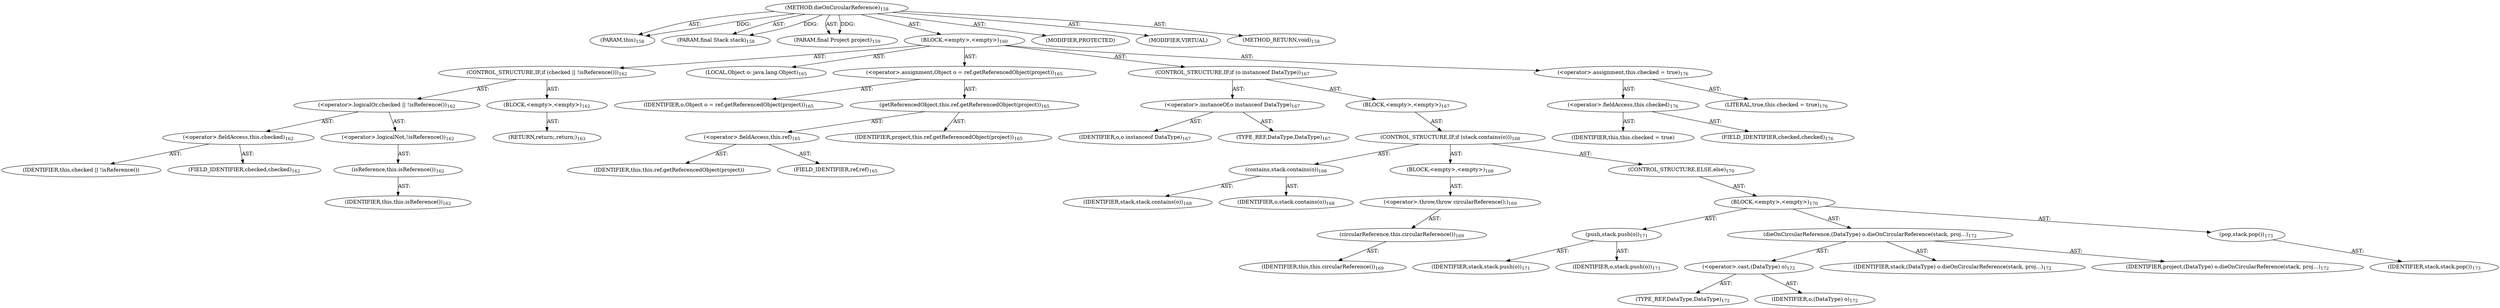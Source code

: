 digraph "dieOnCircularReference" {  
"111669149700" [label = <(METHOD,dieOnCircularReference)<SUB>158</SUB>> ]
"115964116993" [label = <(PARAM,this)<SUB>158</SUB>> ]
"115964117003" [label = <(PARAM,final Stack stack)<SUB>158</SUB>> ]
"115964117004" [label = <(PARAM,final Project project)<SUB>159</SUB>> ]
"25769803780" [label = <(BLOCK,&lt;empty&gt;,&lt;empty&gt;)<SUB>160</SUB>> ]
"47244640256" [label = <(CONTROL_STRUCTURE,IF,if (checked || !isReference()))<SUB>162</SUB>> ]
"30064771081" [label = <(&lt;operator&gt;.logicalOr,checked || !isReference())<SUB>162</SUB>> ]
"30064771082" [label = <(&lt;operator&gt;.fieldAccess,this.checked)<SUB>162</SUB>> ]
"68719476754" [label = <(IDENTIFIER,this,checked || !isReference())> ]
"55834574853" [label = <(FIELD_IDENTIFIER,checked,checked)<SUB>162</SUB>> ]
"30064771083" [label = <(&lt;operator&gt;.logicalNot,!isReference())<SUB>162</SUB>> ]
"30064771084" [label = <(isReference,this.isReference())<SUB>162</SUB>> ]
"68719476737" [label = <(IDENTIFIER,this,this.isReference())<SUB>162</SUB>> ]
"25769803781" [label = <(BLOCK,&lt;empty&gt;,&lt;empty&gt;)<SUB>162</SUB>> ]
"146028888066" [label = <(RETURN,return;,return;)<SUB>163</SUB>> ]
"94489280512" [label = <(LOCAL,Object o: java.lang.Object)<SUB>165</SUB>> ]
"30064771085" [label = <(&lt;operator&gt;.assignment,Object o = ref.getReferencedObject(project))<SUB>165</SUB>> ]
"68719476755" [label = <(IDENTIFIER,o,Object o = ref.getReferencedObject(project))<SUB>165</SUB>> ]
"30064771086" [label = <(getReferencedObject,this.ref.getReferencedObject(project))<SUB>165</SUB>> ]
"30064771087" [label = <(&lt;operator&gt;.fieldAccess,this.ref)<SUB>165</SUB>> ]
"68719476756" [label = <(IDENTIFIER,this,this.ref.getReferencedObject(project))> ]
"55834574854" [label = <(FIELD_IDENTIFIER,ref,ref)<SUB>165</SUB>> ]
"68719476757" [label = <(IDENTIFIER,project,this.ref.getReferencedObject(project))<SUB>165</SUB>> ]
"47244640257" [label = <(CONTROL_STRUCTURE,IF,if (o instanceof DataType))<SUB>167</SUB>> ]
"30064771088" [label = <(&lt;operator&gt;.instanceOf,o instanceof DataType)<SUB>167</SUB>> ]
"68719476758" [label = <(IDENTIFIER,o,o instanceof DataType)<SUB>167</SUB>> ]
"180388626432" [label = <(TYPE_REF,DataType,DataType)<SUB>167</SUB>> ]
"25769803782" [label = <(BLOCK,&lt;empty&gt;,&lt;empty&gt;)<SUB>167</SUB>> ]
"47244640258" [label = <(CONTROL_STRUCTURE,IF,if (stack.contains(o)))<SUB>168</SUB>> ]
"30064771089" [label = <(contains,stack.contains(o))<SUB>168</SUB>> ]
"68719476759" [label = <(IDENTIFIER,stack,stack.contains(o))<SUB>168</SUB>> ]
"68719476760" [label = <(IDENTIFIER,o,stack.contains(o))<SUB>168</SUB>> ]
"25769803783" [label = <(BLOCK,&lt;empty&gt;,&lt;empty&gt;)<SUB>168</SUB>> ]
"30064771090" [label = <(&lt;operator&gt;.throw,throw circularReference();)<SUB>169</SUB>> ]
"30064771091" [label = <(circularReference,this.circularReference())<SUB>169</SUB>> ]
"68719476738" [label = <(IDENTIFIER,this,this.circularReference())<SUB>169</SUB>> ]
"47244640259" [label = <(CONTROL_STRUCTURE,ELSE,else)<SUB>170</SUB>> ]
"25769803784" [label = <(BLOCK,&lt;empty&gt;,&lt;empty&gt;)<SUB>170</SUB>> ]
"30064771092" [label = <(push,stack.push(o))<SUB>171</SUB>> ]
"68719476761" [label = <(IDENTIFIER,stack,stack.push(o))<SUB>171</SUB>> ]
"68719476762" [label = <(IDENTIFIER,o,stack.push(o))<SUB>171</SUB>> ]
"30064771093" [label = <(dieOnCircularReference,(DataType) o.dieOnCircularReference(stack, proj...)<SUB>172</SUB>> ]
"30064771094" [label = <(&lt;operator&gt;.cast,(DataType) o)<SUB>172</SUB>> ]
"180388626433" [label = <(TYPE_REF,DataType,DataType)<SUB>172</SUB>> ]
"68719476763" [label = <(IDENTIFIER,o,(DataType) o)<SUB>172</SUB>> ]
"68719476764" [label = <(IDENTIFIER,stack,(DataType) o.dieOnCircularReference(stack, proj...)<SUB>172</SUB>> ]
"68719476765" [label = <(IDENTIFIER,project,(DataType) o.dieOnCircularReference(stack, proj...)<SUB>172</SUB>> ]
"30064771095" [label = <(pop,stack.pop())<SUB>173</SUB>> ]
"68719476766" [label = <(IDENTIFIER,stack,stack.pop())<SUB>173</SUB>> ]
"30064771096" [label = <(&lt;operator&gt;.assignment,this.checked = true)<SUB>176</SUB>> ]
"30064771097" [label = <(&lt;operator&gt;.fieldAccess,this.checked)<SUB>176</SUB>> ]
"68719476767" [label = <(IDENTIFIER,this,this.checked = true)> ]
"55834574855" [label = <(FIELD_IDENTIFIER,checked,checked)<SUB>176</SUB>> ]
"90194313218" [label = <(LITERAL,true,this.checked = true)<SUB>176</SUB>> ]
"133143986187" [label = <(MODIFIER,PROTECTED)> ]
"133143986188" [label = <(MODIFIER,VIRTUAL)> ]
"128849018884" [label = <(METHOD_RETURN,void)<SUB>158</SUB>> ]
  "111669149700" -> "115964116993"  [ label = "AST: "] 
  "111669149700" -> "115964117003"  [ label = "AST: "] 
  "111669149700" -> "115964117004"  [ label = "AST: "] 
  "111669149700" -> "25769803780"  [ label = "AST: "] 
  "111669149700" -> "133143986187"  [ label = "AST: "] 
  "111669149700" -> "133143986188"  [ label = "AST: "] 
  "111669149700" -> "128849018884"  [ label = "AST: "] 
  "25769803780" -> "47244640256"  [ label = "AST: "] 
  "25769803780" -> "94489280512"  [ label = "AST: "] 
  "25769803780" -> "30064771085"  [ label = "AST: "] 
  "25769803780" -> "47244640257"  [ label = "AST: "] 
  "25769803780" -> "30064771096"  [ label = "AST: "] 
  "47244640256" -> "30064771081"  [ label = "AST: "] 
  "47244640256" -> "25769803781"  [ label = "AST: "] 
  "30064771081" -> "30064771082"  [ label = "AST: "] 
  "30064771081" -> "30064771083"  [ label = "AST: "] 
  "30064771082" -> "68719476754"  [ label = "AST: "] 
  "30064771082" -> "55834574853"  [ label = "AST: "] 
  "30064771083" -> "30064771084"  [ label = "AST: "] 
  "30064771084" -> "68719476737"  [ label = "AST: "] 
  "25769803781" -> "146028888066"  [ label = "AST: "] 
  "30064771085" -> "68719476755"  [ label = "AST: "] 
  "30064771085" -> "30064771086"  [ label = "AST: "] 
  "30064771086" -> "30064771087"  [ label = "AST: "] 
  "30064771086" -> "68719476757"  [ label = "AST: "] 
  "30064771087" -> "68719476756"  [ label = "AST: "] 
  "30064771087" -> "55834574854"  [ label = "AST: "] 
  "47244640257" -> "30064771088"  [ label = "AST: "] 
  "47244640257" -> "25769803782"  [ label = "AST: "] 
  "30064771088" -> "68719476758"  [ label = "AST: "] 
  "30064771088" -> "180388626432"  [ label = "AST: "] 
  "25769803782" -> "47244640258"  [ label = "AST: "] 
  "47244640258" -> "30064771089"  [ label = "AST: "] 
  "47244640258" -> "25769803783"  [ label = "AST: "] 
  "47244640258" -> "47244640259"  [ label = "AST: "] 
  "30064771089" -> "68719476759"  [ label = "AST: "] 
  "30064771089" -> "68719476760"  [ label = "AST: "] 
  "25769803783" -> "30064771090"  [ label = "AST: "] 
  "30064771090" -> "30064771091"  [ label = "AST: "] 
  "30064771091" -> "68719476738"  [ label = "AST: "] 
  "47244640259" -> "25769803784"  [ label = "AST: "] 
  "25769803784" -> "30064771092"  [ label = "AST: "] 
  "25769803784" -> "30064771093"  [ label = "AST: "] 
  "25769803784" -> "30064771095"  [ label = "AST: "] 
  "30064771092" -> "68719476761"  [ label = "AST: "] 
  "30064771092" -> "68719476762"  [ label = "AST: "] 
  "30064771093" -> "30064771094"  [ label = "AST: "] 
  "30064771093" -> "68719476764"  [ label = "AST: "] 
  "30064771093" -> "68719476765"  [ label = "AST: "] 
  "30064771094" -> "180388626433"  [ label = "AST: "] 
  "30064771094" -> "68719476763"  [ label = "AST: "] 
  "30064771095" -> "68719476766"  [ label = "AST: "] 
  "30064771096" -> "30064771097"  [ label = "AST: "] 
  "30064771096" -> "90194313218"  [ label = "AST: "] 
  "30064771097" -> "68719476767"  [ label = "AST: "] 
  "30064771097" -> "55834574855"  [ label = "AST: "] 
  "111669149700" -> "115964116993"  [ label = "DDG: "] 
  "111669149700" -> "115964117003"  [ label = "DDG: "] 
  "111669149700" -> "115964117004"  [ label = "DDG: "] 
}
